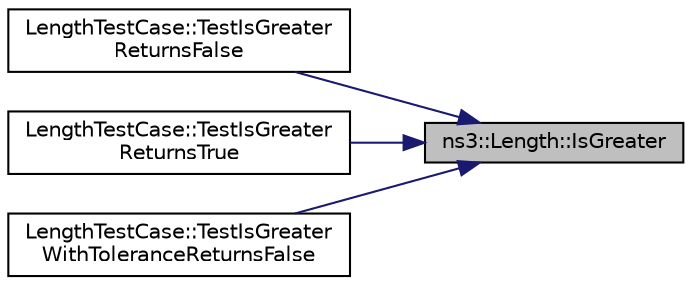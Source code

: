 digraph "ns3::Length::IsGreater"
{
 // LATEX_PDF_SIZE
  edge [fontname="Helvetica",fontsize="10",labelfontname="Helvetica",labelfontsize="10"];
  node [fontname="Helvetica",fontsize="10",shape=record];
  rankdir="RL";
  Node1 [label="ns3::Length::IsGreater",height=0.2,width=0.4,color="black", fillcolor="grey75", style="filled", fontcolor="black",tooltip="Check if other is less in value than this instance."];
  Node1 -> Node2 [dir="back",color="midnightblue",fontsize="10",style="solid",fontname="Helvetica"];
  Node2 [label="LengthTestCase::TestIsGreater\lReturnsFalse",height=0.2,width=0.4,color="black", fillcolor="white", style="filled",URL="$class_length_test_case.html#a092d5e995e2eb0a8193d75f87a5e165c",tooltip="Test member comparison operators."];
  Node1 -> Node3 [dir="back",color="midnightblue",fontsize="10",style="solid",fontname="Helvetica"];
  Node3 [label="LengthTestCase::TestIsGreater\lReturnsTrue",height=0.2,width=0.4,color="black", fillcolor="white", style="filled",URL="$class_length_test_case.html#aebcd1b816025e5abad0b82ee3ca0247c",tooltip="Test member comparison operators."];
  Node1 -> Node4 [dir="back",color="midnightblue",fontsize="10",style="solid",fontname="Helvetica"];
  Node4 [label="LengthTestCase::TestIsGreater\lWithToleranceReturnsFalse",height=0.2,width=0.4,color="black", fillcolor="white", style="filled",URL="$class_length_test_case.html#a8a57ea0b26ba01a39dd1aa1e017acc0a",tooltip="Test member comparison operators."];
}
